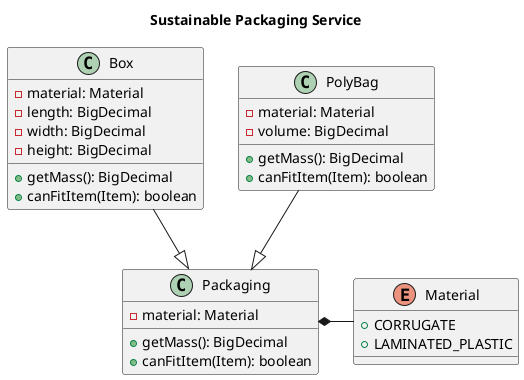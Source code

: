 @startuml
title Sustainable Packaging Service

class Packaging {
  -material: Material
  +getMass(): BigDecimal
  +canFitItem(Item): boolean
}

enum Material {
  + CORRUGATE
  + LAMINATED_PLASTIC
}

class Box {
  -material: Material
  -length: BigDecimal
  -width: BigDecimal
  -height: BigDecimal
  +getMass(): BigDecimal
  +canFitItem(Item): boolean
}

class PolyBag {
  -material: Material
  -volume: BigDecimal
  +getMass(): BigDecimal
  +canFitItem(Item): boolean
}




Packaging *- Material
Box --|> Packaging
PolyBag --|> Packaging

@enduml